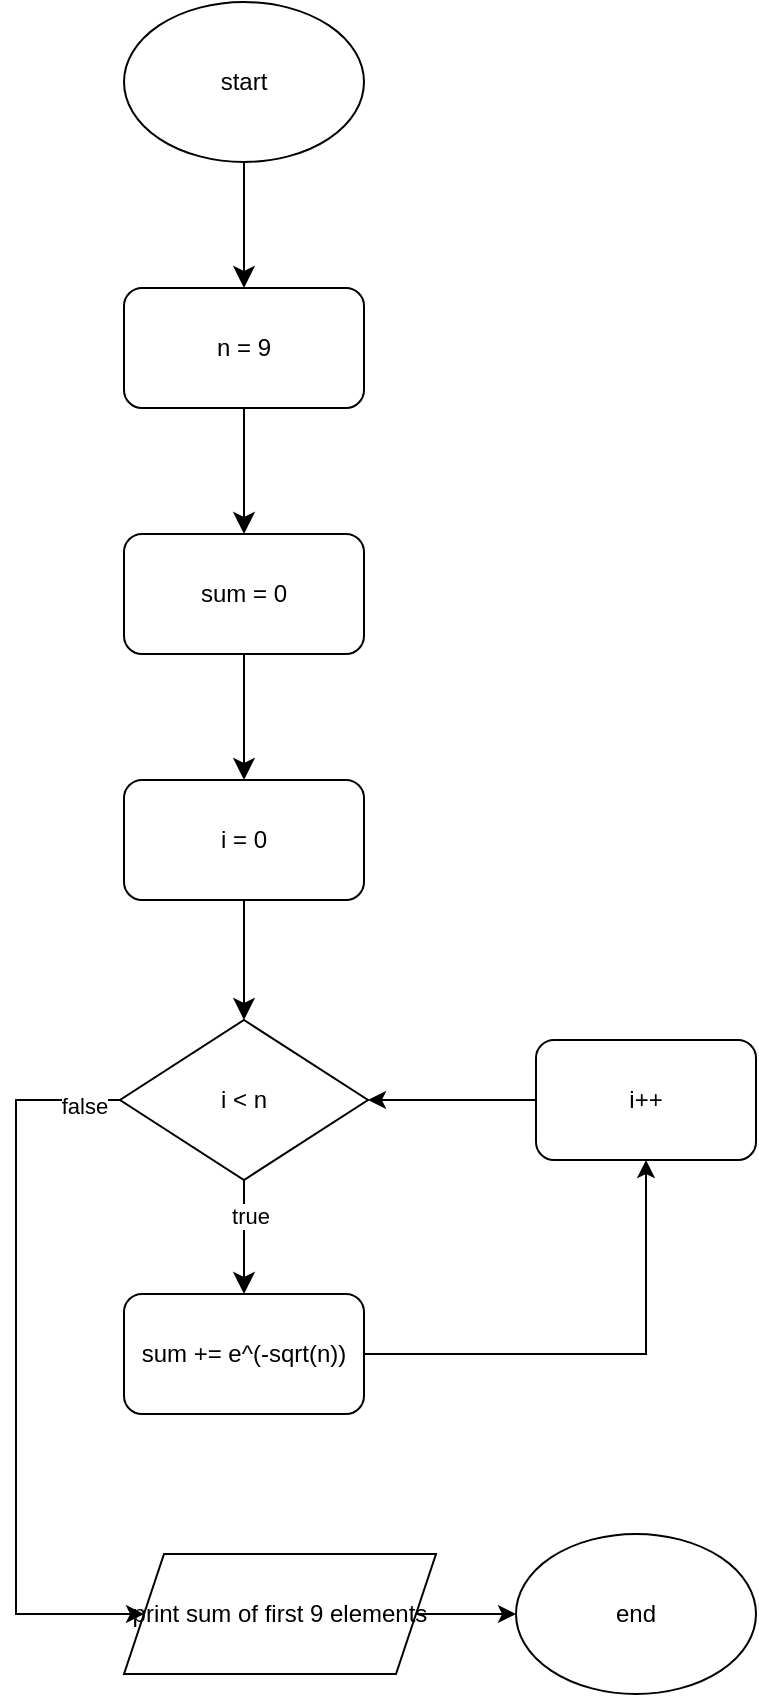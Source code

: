 <mxfile version="24.7.17">
  <diagram name="Page-1" id="RjVsAwF735BtSRa3p-SH">
    <mxGraphModel dx="622" dy="1911" grid="1" gridSize="10" guides="1" tooltips="1" connect="1" arrows="1" fold="1" page="1" pageScale="1" pageWidth="850" pageHeight="1100" math="0" shadow="0">
      <root>
        <mxCell id="0" />
        <mxCell id="1" parent="0" />
        <mxCell id="3378tFnG_1xdTXGyU3gb-1" style="edgeStyle=none;curved=1;rounded=0;orthogonalLoop=1;jettySize=auto;html=1;entryX=0.5;entryY=0;entryDx=0;entryDy=0;fontSize=12;startSize=8;endSize=8;" parent="1" source="3378tFnG_1xdTXGyU3gb-2" target="3378tFnG_1xdTXGyU3gb-4" edge="1">
          <mxGeometry relative="1" as="geometry" />
        </mxCell>
        <mxCell id="3378tFnG_1xdTXGyU3gb-2" value="start" style="ellipse;whiteSpace=wrap;html=1;" parent="1" vertex="1">
          <mxGeometry x="104" y="-136" width="120" height="80" as="geometry" />
        </mxCell>
        <mxCell id="3378tFnG_1xdTXGyU3gb-3" style="edgeStyle=none;curved=1;rounded=0;orthogonalLoop=1;jettySize=auto;html=1;entryX=0.5;entryY=0;entryDx=0;entryDy=0;fontSize=12;startSize=8;endSize=8;" parent="1" source="3378tFnG_1xdTXGyU3gb-4" target="3378tFnG_1xdTXGyU3gb-6" edge="1">
          <mxGeometry relative="1" as="geometry" />
        </mxCell>
        <mxCell id="3378tFnG_1xdTXGyU3gb-4" value="n = 9" style="rounded=1;whiteSpace=wrap;html=1;" parent="1" vertex="1">
          <mxGeometry x="104" y="7" width="120" height="60" as="geometry" />
        </mxCell>
        <mxCell id="3378tFnG_1xdTXGyU3gb-5" style="edgeStyle=none;curved=1;rounded=0;orthogonalLoop=1;jettySize=auto;html=1;entryX=0.5;entryY=0;entryDx=0;entryDy=0;fontSize=12;startSize=8;endSize=8;" parent="1" source="3378tFnG_1xdTXGyU3gb-6" target="3378tFnG_1xdTXGyU3gb-8" edge="1">
          <mxGeometry relative="1" as="geometry" />
        </mxCell>
        <mxCell id="3378tFnG_1xdTXGyU3gb-6" value="sum = 0" style="rounded=1;whiteSpace=wrap;html=1;" parent="1" vertex="1">
          <mxGeometry x="104" y="130" width="120" height="60" as="geometry" />
        </mxCell>
        <mxCell id="3378tFnG_1xdTXGyU3gb-7" style="edgeStyle=none;curved=1;rounded=0;orthogonalLoop=1;jettySize=auto;html=1;entryX=0.5;entryY=0;entryDx=0;entryDy=0;fontSize=12;startSize=8;endSize=8;" parent="1" source="3378tFnG_1xdTXGyU3gb-8" target="3378tFnG_1xdTXGyU3gb-10" edge="1">
          <mxGeometry relative="1" as="geometry" />
        </mxCell>
        <mxCell id="3378tFnG_1xdTXGyU3gb-8" value="i = 0" style="rounded=1;whiteSpace=wrap;html=1;" parent="1" vertex="1">
          <mxGeometry x="104" y="253" width="120" height="60" as="geometry" />
        </mxCell>
        <mxCell id="3378tFnG_1xdTXGyU3gb-12" style="edgeStyle=none;curved=1;rounded=0;orthogonalLoop=1;jettySize=auto;html=1;entryX=0.5;entryY=0;entryDx=0;entryDy=0;fontSize=12;startSize=8;endSize=8;" parent="1" source="3378tFnG_1xdTXGyU3gb-10" target="3378tFnG_1xdTXGyU3gb-11" edge="1">
          <mxGeometry relative="1" as="geometry" />
        </mxCell>
        <mxCell id="3378tFnG_1xdTXGyU3gb-20" value="true" style="edgeLabel;html=1;align=center;verticalAlign=middle;resizable=0;points=[];" parent="3378tFnG_1xdTXGyU3gb-12" vertex="1" connectable="0">
          <mxGeometry x="-0.368" y="3" relative="1" as="geometry">
            <mxPoint as="offset" />
          </mxGeometry>
        </mxCell>
        <mxCell id="3378tFnG_1xdTXGyU3gb-22" style="edgeStyle=orthogonalEdgeStyle;rounded=0;orthogonalLoop=1;jettySize=auto;html=1;exitX=0;exitY=0.5;exitDx=0;exitDy=0;entryX=0;entryY=0.5;entryDx=0;entryDy=0;" parent="1" source="3378tFnG_1xdTXGyU3gb-10" target="3378tFnG_1xdTXGyU3gb-21" edge="1">
          <mxGeometry relative="1" as="geometry">
            <Array as="points">
              <mxPoint x="50" y="413" />
              <mxPoint x="50" y="670" />
            </Array>
          </mxGeometry>
        </mxCell>
        <mxCell id="wn3K7Ewep_F100QUY8dK-1" value="false" style="edgeLabel;html=1;align=center;verticalAlign=middle;resizable=0;points=[];" vertex="1" connectable="0" parent="3378tFnG_1xdTXGyU3gb-22">
          <mxGeometry x="-0.903" y="3" relative="1" as="geometry">
            <mxPoint as="offset" />
          </mxGeometry>
        </mxCell>
        <mxCell id="3378tFnG_1xdTXGyU3gb-10" value="i &amp;lt; n" style="rhombus;whiteSpace=wrap;html=1;" parent="1" vertex="1">
          <mxGeometry x="102" y="373" width="124" height="80" as="geometry" />
        </mxCell>
        <mxCell id="3378tFnG_1xdTXGyU3gb-18" style="edgeStyle=orthogonalEdgeStyle;rounded=0;orthogonalLoop=1;jettySize=auto;html=1;exitX=1;exitY=0.5;exitDx=0;exitDy=0;entryX=0.5;entryY=1;entryDx=0;entryDy=0;" parent="1" source="3378tFnG_1xdTXGyU3gb-11" target="3378tFnG_1xdTXGyU3gb-13" edge="1">
          <mxGeometry relative="1" as="geometry" />
        </mxCell>
        <mxCell id="3378tFnG_1xdTXGyU3gb-11" value="sum += e^(-sqrt(n))" style="rounded=1;whiteSpace=wrap;html=1;" parent="1" vertex="1">
          <mxGeometry x="104" y="510" width="120" height="60" as="geometry" />
        </mxCell>
        <mxCell id="3378tFnG_1xdTXGyU3gb-19" style="edgeStyle=orthogonalEdgeStyle;rounded=0;orthogonalLoop=1;jettySize=auto;html=1;entryX=1;entryY=0.5;entryDx=0;entryDy=0;" parent="1" source="3378tFnG_1xdTXGyU3gb-13" target="3378tFnG_1xdTXGyU3gb-10" edge="1">
          <mxGeometry relative="1" as="geometry" />
        </mxCell>
        <mxCell id="3378tFnG_1xdTXGyU3gb-13" value="i++" style="rounded=1;whiteSpace=wrap;html=1;" parent="1" vertex="1">
          <mxGeometry x="310" y="383" width="110" height="60" as="geometry" />
        </mxCell>
        <mxCell id="3378tFnG_1xdTXGyU3gb-25" style="edgeStyle=orthogonalEdgeStyle;rounded=0;orthogonalLoop=1;jettySize=auto;html=1;entryX=0;entryY=0.5;entryDx=0;entryDy=0;" parent="1" source="3378tFnG_1xdTXGyU3gb-21" target="3378tFnG_1xdTXGyU3gb-24" edge="1">
          <mxGeometry relative="1" as="geometry" />
        </mxCell>
        <mxCell id="3378tFnG_1xdTXGyU3gb-21" value="print sum of first 9 elements" style="shape=parallelogram;perimeter=parallelogramPerimeter;whiteSpace=wrap;html=1;fixedSize=1;" parent="1" vertex="1">
          <mxGeometry x="104" y="640" width="156" height="60" as="geometry" />
        </mxCell>
        <mxCell id="3378tFnG_1xdTXGyU3gb-24" value="end" style="ellipse;whiteSpace=wrap;html=1;" parent="1" vertex="1">
          <mxGeometry x="300" y="630" width="120" height="80" as="geometry" />
        </mxCell>
      </root>
    </mxGraphModel>
  </diagram>
</mxfile>
